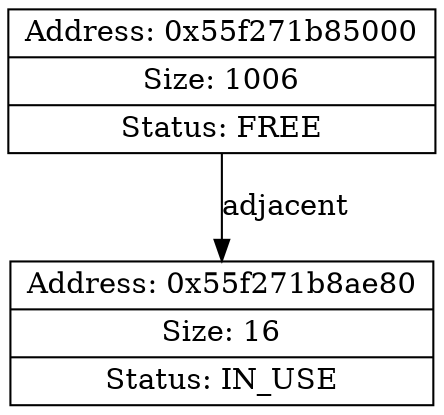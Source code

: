 digraph CombinedHeap {
  node [shape=record];
  chunk_0x55f271b85000 [label="{Address: 0x55f271b85000 | Size: 1006 | Status: FREE}"];
  chunk_0x55f271b85000 -> chunk_0x55f271b8ae80 [label="adjacent"];
  chunk_0x55f271b8ae80 [label="{Address: 0x55f271b8ae80 | Size: 16 | Status: IN_USE}"];
}

